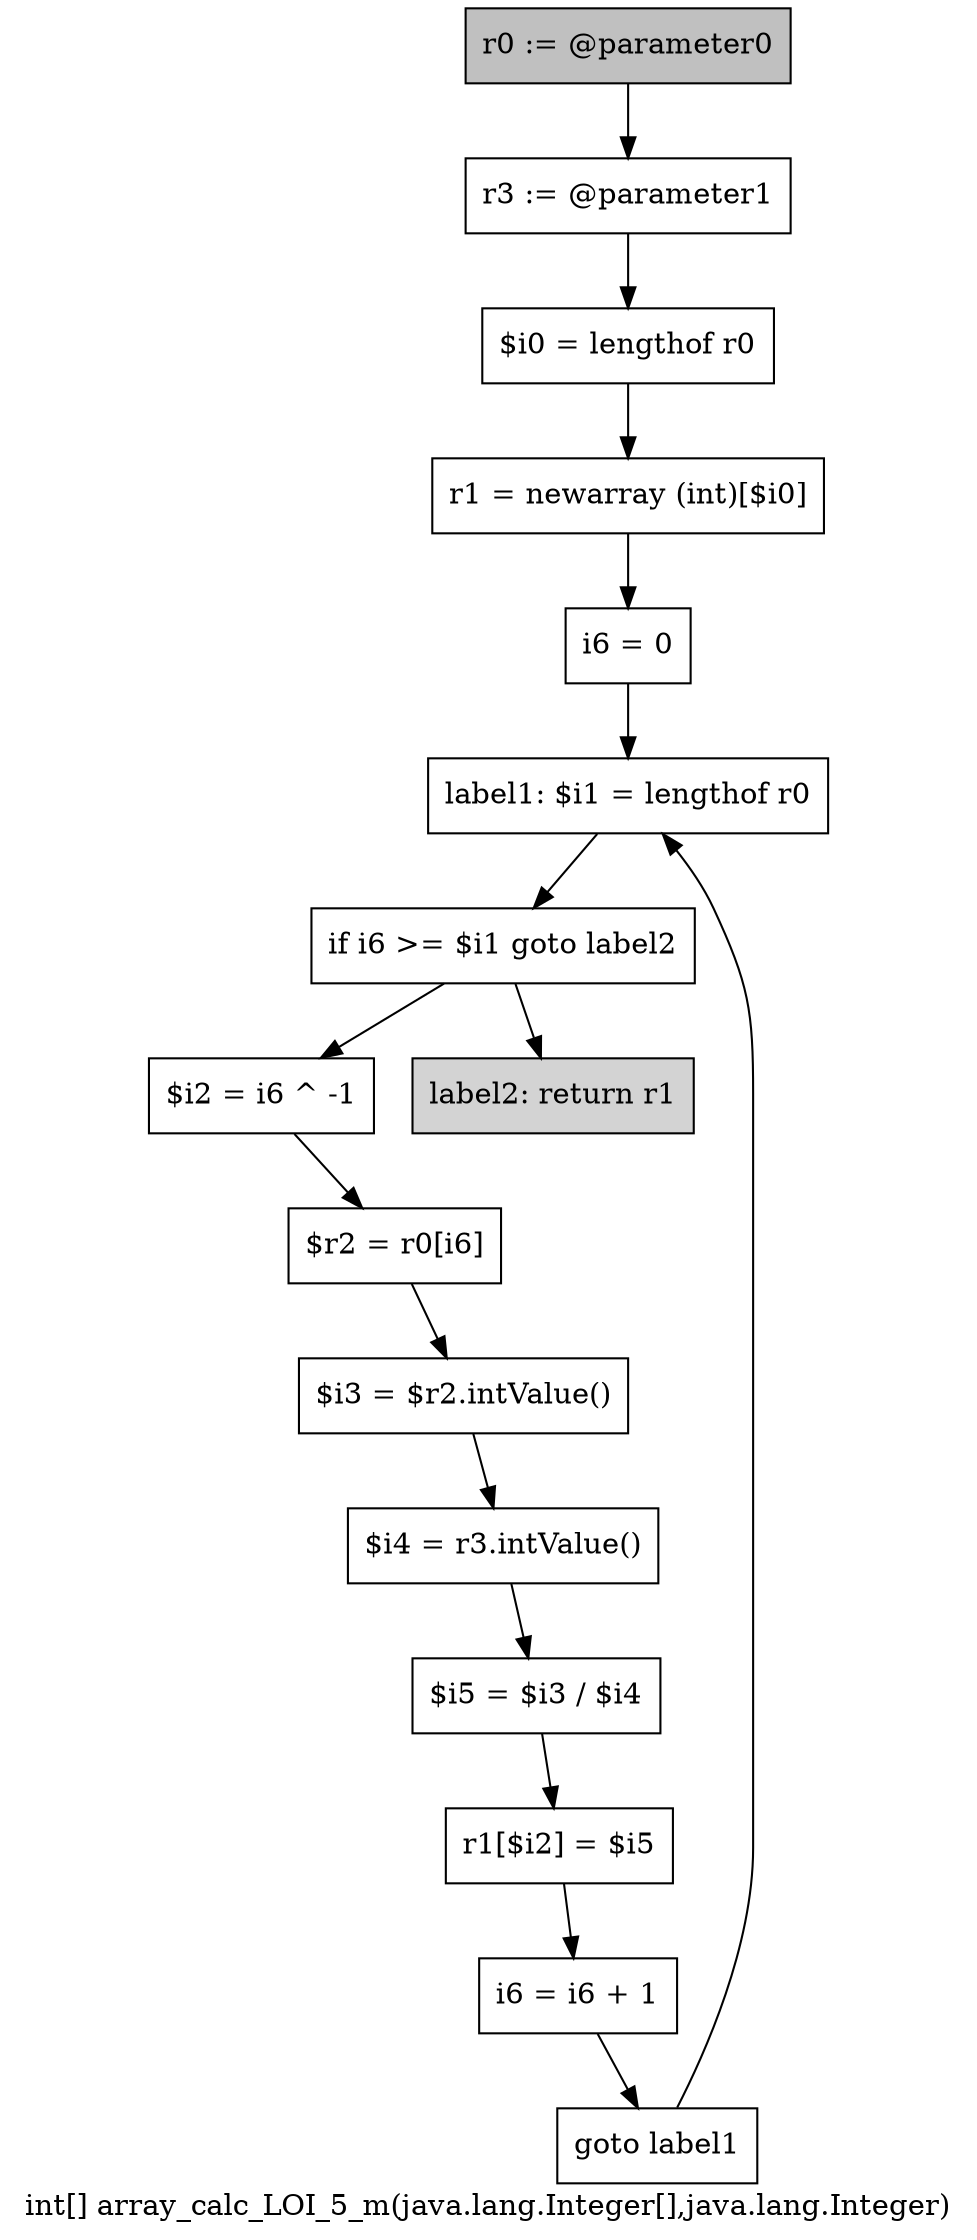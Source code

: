 digraph "int[] array_calc_LOI_5_m(java.lang.Integer[],java.lang.Integer)" {
    label="int[] array_calc_LOI_5_m(java.lang.Integer[],java.lang.Integer)";
    node [shape=box];
    "0" [style=filled,fillcolor=gray,label="r0 := @parameter0",];
    "1" [label="r3 := @parameter1",];
    "0"->"1";
    "2" [label="$i0 = lengthof r0",];
    "1"->"2";
    "3" [label="r1 = newarray (int)[$i0]",];
    "2"->"3";
    "4" [label="i6 = 0",];
    "3"->"4";
    "5" [label="label1: $i1 = lengthof r0",];
    "4"->"5";
    "6" [label="if i6 >= $i1 goto label2",];
    "5"->"6";
    "7" [label="$i2 = i6 ^ -1",];
    "6"->"7";
    "15" [style=filled,fillcolor=lightgray,label="label2: return r1",];
    "6"->"15";
    "8" [label="$r2 = r0[i6]",];
    "7"->"8";
    "9" [label="$i3 = $r2.intValue()",];
    "8"->"9";
    "10" [label="$i4 = r3.intValue()",];
    "9"->"10";
    "11" [label="$i5 = $i3 / $i4",];
    "10"->"11";
    "12" [label="r1[$i2] = $i5",];
    "11"->"12";
    "13" [label="i6 = i6 + 1",];
    "12"->"13";
    "14" [label="goto label1",];
    "13"->"14";
    "14"->"5";
}
